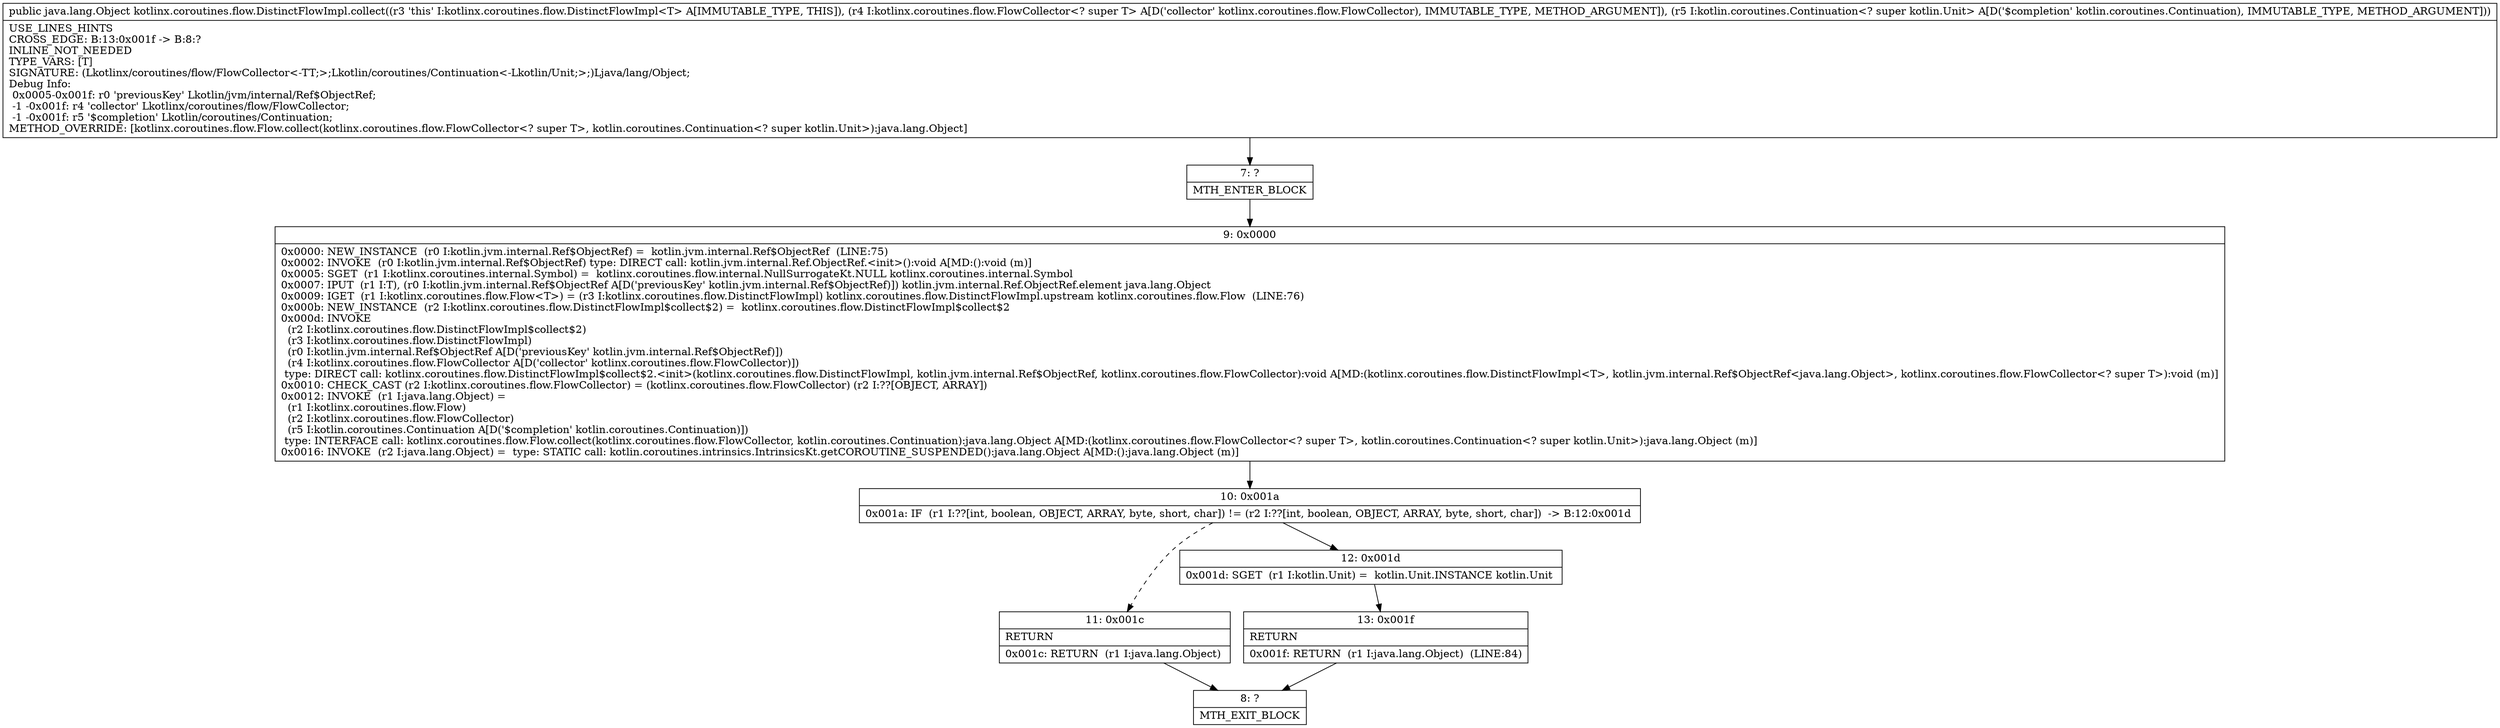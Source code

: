 digraph "CFG forkotlinx.coroutines.flow.DistinctFlowImpl.collect(Lkotlinx\/coroutines\/flow\/FlowCollector;Lkotlin\/coroutines\/Continuation;)Ljava\/lang\/Object;" {
Node_7 [shape=record,label="{7\:\ ?|MTH_ENTER_BLOCK\l}"];
Node_9 [shape=record,label="{9\:\ 0x0000|0x0000: NEW_INSTANCE  (r0 I:kotlin.jvm.internal.Ref$ObjectRef) =  kotlin.jvm.internal.Ref$ObjectRef  (LINE:75)\l0x0002: INVOKE  (r0 I:kotlin.jvm.internal.Ref$ObjectRef) type: DIRECT call: kotlin.jvm.internal.Ref.ObjectRef.\<init\>():void A[MD:():void (m)]\l0x0005: SGET  (r1 I:kotlinx.coroutines.internal.Symbol) =  kotlinx.coroutines.flow.internal.NullSurrogateKt.NULL kotlinx.coroutines.internal.Symbol \l0x0007: IPUT  (r1 I:T), (r0 I:kotlin.jvm.internal.Ref$ObjectRef A[D('previousKey' kotlin.jvm.internal.Ref$ObjectRef)]) kotlin.jvm.internal.Ref.ObjectRef.element java.lang.Object \l0x0009: IGET  (r1 I:kotlinx.coroutines.flow.Flow\<T\>) = (r3 I:kotlinx.coroutines.flow.DistinctFlowImpl) kotlinx.coroutines.flow.DistinctFlowImpl.upstream kotlinx.coroutines.flow.Flow  (LINE:76)\l0x000b: NEW_INSTANCE  (r2 I:kotlinx.coroutines.flow.DistinctFlowImpl$collect$2) =  kotlinx.coroutines.flow.DistinctFlowImpl$collect$2 \l0x000d: INVOKE  \l  (r2 I:kotlinx.coroutines.flow.DistinctFlowImpl$collect$2)\l  (r3 I:kotlinx.coroutines.flow.DistinctFlowImpl)\l  (r0 I:kotlin.jvm.internal.Ref$ObjectRef A[D('previousKey' kotlin.jvm.internal.Ref$ObjectRef)])\l  (r4 I:kotlinx.coroutines.flow.FlowCollector A[D('collector' kotlinx.coroutines.flow.FlowCollector)])\l type: DIRECT call: kotlinx.coroutines.flow.DistinctFlowImpl$collect$2.\<init\>(kotlinx.coroutines.flow.DistinctFlowImpl, kotlin.jvm.internal.Ref$ObjectRef, kotlinx.coroutines.flow.FlowCollector):void A[MD:(kotlinx.coroutines.flow.DistinctFlowImpl\<T\>, kotlin.jvm.internal.Ref$ObjectRef\<java.lang.Object\>, kotlinx.coroutines.flow.FlowCollector\<? super T\>):void (m)]\l0x0010: CHECK_CAST (r2 I:kotlinx.coroutines.flow.FlowCollector) = (kotlinx.coroutines.flow.FlowCollector) (r2 I:??[OBJECT, ARRAY]) \l0x0012: INVOKE  (r1 I:java.lang.Object) = \l  (r1 I:kotlinx.coroutines.flow.Flow)\l  (r2 I:kotlinx.coroutines.flow.FlowCollector)\l  (r5 I:kotlin.coroutines.Continuation A[D('$completion' kotlin.coroutines.Continuation)])\l type: INTERFACE call: kotlinx.coroutines.flow.Flow.collect(kotlinx.coroutines.flow.FlowCollector, kotlin.coroutines.Continuation):java.lang.Object A[MD:(kotlinx.coroutines.flow.FlowCollector\<? super T\>, kotlin.coroutines.Continuation\<? super kotlin.Unit\>):java.lang.Object (m)]\l0x0016: INVOKE  (r2 I:java.lang.Object) =  type: STATIC call: kotlin.coroutines.intrinsics.IntrinsicsKt.getCOROUTINE_SUSPENDED():java.lang.Object A[MD:():java.lang.Object (m)]\l}"];
Node_10 [shape=record,label="{10\:\ 0x001a|0x001a: IF  (r1 I:??[int, boolean, OBJECT, ARRAY, byte, short, char]) != (r2 I:??[int, boolean, OBJECT, ARRAY, byte, short, char])  \-\> B:12:0x001d \l}"];
Node_11 [shape=record,label="{11\:\ 0x001c|RETURN\l|0x001c: RETURN  (r1 I:java.lang.Object) \l}"];
Node_8 [shape=record,label="{8\:\ ?|MTH_EXIT_BLOCK\l}"];
Node_12 [shape=record,label="{12\:\ 0x001d|0x001d: SGET  (r1 I:kotlin.Unit) =  kotlin.Unit.INSTANCE kotlin.Unit \l}"];
Node_13 [shape=record,label="{13\:\ 0x001f|RETURN\l|0x001f: RETURN  (r1 I:java.lang.Object)  (LINE:84)\l}"];
MethodNode[shape=record,label="{public java.lang.Object kotlinx.coroutines.flow.DistinctFlowImpl.collect((r3 'this' I:kotlinx.coroutines.flow.DistinctFlowImpl\<T\> A[IMMUTABLE_TYPE, THIS]), (r4 I:kotlinx.coroutines.flow.FlowCollector\<? super T\> A[D('collector' kotlinx.coroutines.flow.FlowCollector), IMMUTABLE_TYPE, METHOD_ARGUMENT]), (r5 I:kotlin.coroutines.Continuation\<? super kotlin.Unit\> A[D('$completion' kotlin.coroutines.Continuation), IMMUTABLE_TYPE, METHOD_ARGUMENT]))  | USE_LINES_HINTS\lCROSS_EDGE: B:13:0x001f \-\> B:8:?\lINLINE_NOT_NEEDED\lTYPE_VARS: [T]\lSIGNATURE: (Lkotlinx\/coroutines\/flow\/FlowCollector\<\-TT;\>;Lkotlin\/coroutines\/Continuation\<\-Lkotlin\/Unit;\>;)Ljava\/lang\/Object;\lDebug Info:\l  0x0005\-0x001f: r0 'previousKey' Lkotlin\/jvm\/internal\/Ref$ObjectRef;\l  \-1 \-0x001f: r4 'collector' Lkotlinx\/coroutines\/flow\/FlowCollector;\l  \-1 \-0x001f: r5 '$completion' Lkotlin\/coroutines\/Continuation;\lMETHOD_OVERRIDE: [kotlinx.coroutines.flow.Flow.collect(kotlinx.coroutines.flow.FlowCollector\<? super T\>, kotlin.coroutines.Continuation\<? super kotlin.Unit\>):java.lang.Object]\l}"];
MethodNode -> Node_7;Node_7 -> Node_9;
Node_9 -> Node_10;
Node_10 -> Node_11[style=dashed];
Node_10 -> Node_12;
Node_11 -> Node_8;
Node_12 -> Node_13;
Node_13 -> Node_8;
}

